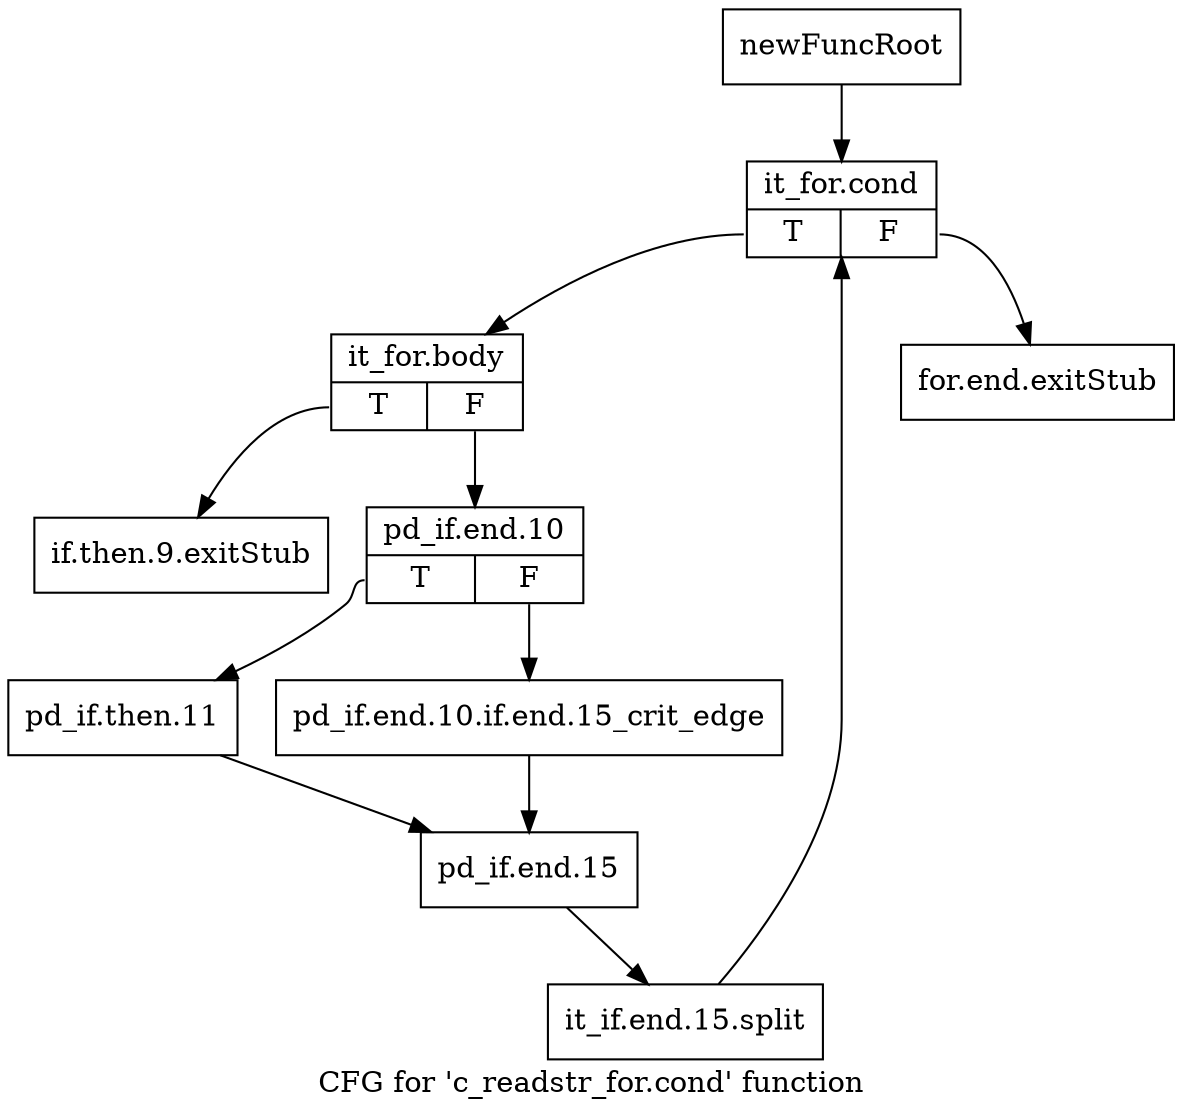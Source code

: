 digraph "CFG for 'c_readstr_for.cond' function" {
	label="CFG for 'c_readstr_for.cond' function";

	Node0x79f1ae0 [shape=record,label="{newFuncRoot}"];
	Node0x79f1ae0 -> Node0x79f24a0;
	Node0x79f1b30 [shape=record,label="{for.end.exitStub}"];
	Node0x79f1b80 [shape=record,label="{if.then.9.exitStub}"];
	Node0x79f24a0 [shape=record,label="{it_for.cond|{<s0>T|<s1>F}}"];
	Node0x79f24a0:s0 -> Node0x79f24f0;
	Node0x79f24a0:s1 -> Node0x79f1b30;
	Node0x79f24f0 [shape=record,label="{it_for.body|{<s0>T|<s1>F}}"];
	Node0x79f24f0:s0 -> Node0x79f1b80;
	Node0x79f24f0:s1 -> Node0x79f2540;
	Node0x79f2540 [shape=record,label="{pd_if.end.10|{<s0>T|<s1>F}}"];
	Node0x79f2540:s0 -> Node0x79f25e0;
	Node0x79f2540:s1 -> Node0x79f2590;
	Node0x79f2590 [shape=record,label="{pd_if.end.10.if.end.15_crit_edge}"];
	Node0x79f2590 -> Node0x79f2630;
	Node0x79f25e0 [shape=record,label="{pd_if.then.11}"];
	Node0x79f25e0 -> Node0x79f2630;
	Node0x79f2630 [shape=record,label="{pd_if.end.15}"];
	Node0x79f2630 -> Node0xf223f10;
	Node0xf223f10 [shape=record,label="{it_if.end.15.split}"];
	Node0xf223f10 -> Node0x79f24a0;
}
